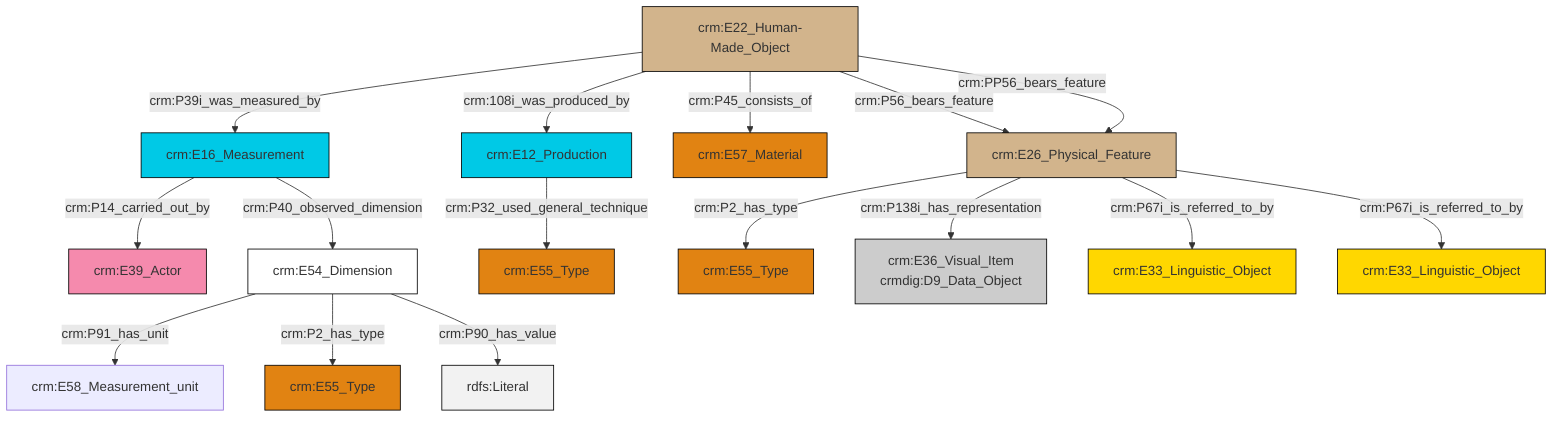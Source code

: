 graph TD
classDef Literal fill:#f2f2f2,stroke:#000000;
classDef CRM_Entity fill:#FFFFFF,stroke:#000000;
classDef Temporal_Entity fill:#00C9E6, stroke:#000000;
classDef Type fill:#E18312, stroke:#000000;
classDef Time-Span fill:#2C9C91, stroke:#000000;
classDef Appellation fill:#FFEB7F, stroke:#000000;
classDef Place fill:#008836, stroke:#000000;
classDef Persistent_Item fill:#B266B2, stroke:#000000;
classDef Conceptual_Object fill:#FFD700, stroke:#000000;
classDef Physical_Thing fill:#D2B48C, stroke:#000000;
classDef Actor fill:#f58aad, stroke:#000000;
classDef PC_Classes fill:#4ce600, stroke:#000000;
classDef Multi fill:#cccccc,stroke:#000000;

0["crm:E54_Dimension"]:::CRM_Entity -->|crm:P91_has_unit| 1["crm:E58_Measurement_unit"]:::Default
4["crm:E22_Human-Made_Object"]:::Physical_Thing -->|crm:P39i_was_measured_by| 5["crm:E16_Measurement"]:::Temporal_Entity
4["crm:E22_Human-Made_Object"]:::Physical_Thing -->|crm:108i_was_produced_by| 6["crm:E12_Production"]:::Temporal_Entity
9["crm:E26_Physical_Feature"]:::Physical_Thing -->|crm:P2_has_type| 10["crm:E55_Type"]:::Type
9["crm:E26_Physical_Feature"]:::Physical_Thing -->|crm:P138i_has_representation| 11["crm:E36_Visual_Item<br>crmdig:D9_Data_Object"]:::Multi
4["crm:E22_Human-Made_Object"]:::Physical_Thing -->|crm:P45_consists_of| 12["crm:E57_Material"]:::Type
4["crm:E22_Human-Made_Object"]:::Physical_Thing -->|crm:P56_bears_feature| 9["crm:E26_Physical_Feature"]:::Physical_Thing
5["crm:E16_Measurement"]:::Temporal_Entity -->|crm:P14_carried_out_by| 13["crm:E39_Actor"]:::Actor
6["crm:E12_Production"]:::Temporal_Entity -->|crm:P32_used_general_technique| 7["crm:E55_Type"]:::Type
0["crm:E54_Dimension"]:::CRM_Entity -->|crm:P2_has_type| 14["crm:E55_Type"]:::Type
9["crm:E26_Physical_Feature"]:::Physical_Thing -->|crm:P67i_is_referred_to_by| 15["crm:E33_Linguistic_Object"]:::Conceptual_Object
9["crm:E26_Physical_Feature"]:::Physical_Thing -->|crm:P67i_is_referred_to_by| 16["crm:E33_Linguistic_Object"]:::Conceptual_Object
0["crm:E54_Dimension"]:::CRM_Entity -->|crm:P90_has_value| 23[rdfs:Literal]:::Literal
5["crm:E16_Measurement"]:::Temporal_Entity -->|crm:P40_observed_dimension| 0["crm:E54_Dimension"]:::CRM_Entity
4["crm:E22_Human-Made_Object"]:::Physical_Thing -->|crm:PP56_bears_feature| 9["crm:E26_Physical_Feature"]:::Physical_Thing